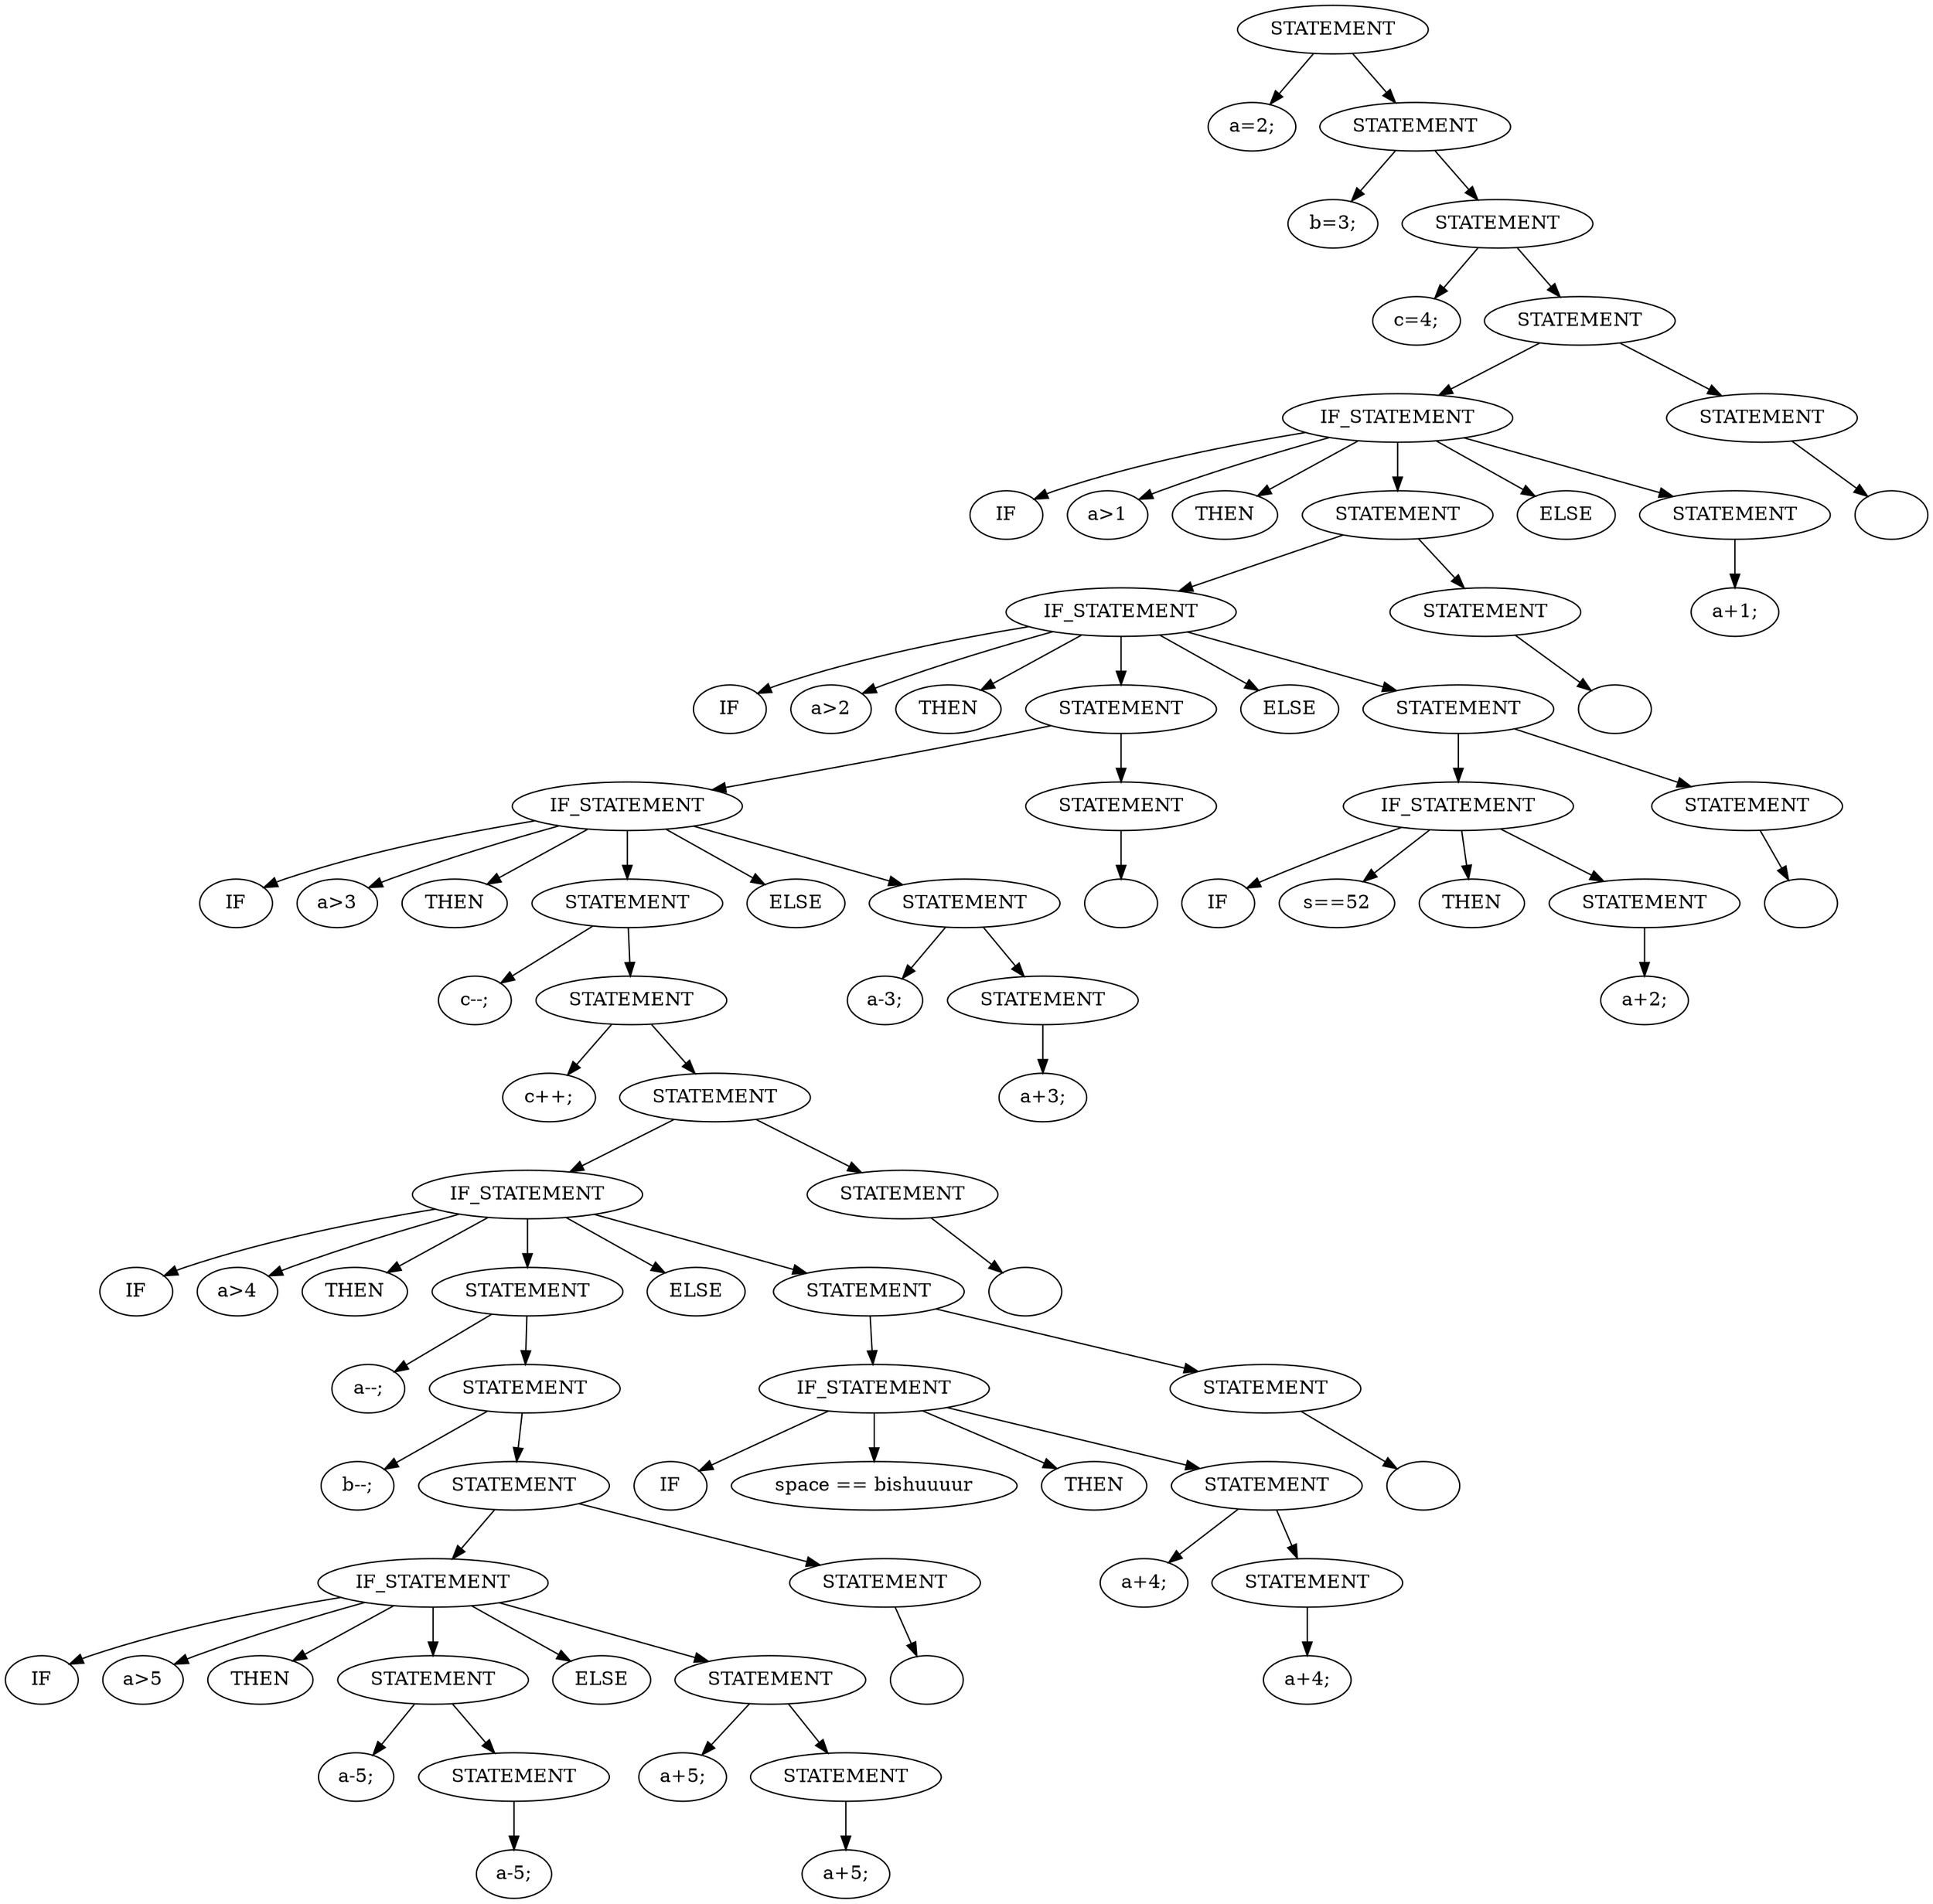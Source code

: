 digraph G {
	1 [label=STATEMENT]
	113 [label="a=2;"]
	1 -> 113
	215 [label=STATEMENT]
	327 [label="b=3;"]
	215 -> 327
	429 [label=STATEMENT]
	541 [label="c=4;"]
	429 -> 541
	643 [label=STATEMENT]
	755 [label=IF_STATEMENT]
	871 [label=IF]
	755 -> 871
	977 [label="a>1"]
	755 -> 977
	1083 [label=THEN]
	755 -> 1083
	1189 [label=STATEMENT]
	1301 [label=IF_STATEMENT]
	1417 [label=IF]
	1301 -> 1417
	1523 [label="a>2"]
	1301 -> 1523
	1629 [label=THEN]
	1301 -> 1629
	1735 [label=STATEMENT]
	1847 [label=IF_STATEMENT]
	1963 [label=IF]
	1847 -> 1963
	2069 [label="a>3"]
	1847 -> 2069
	2175 [label=THEN]
	1847 -> 2175
	2281 [label=STATEMENT]
	2393 [label="c--;"]
	2281 -> 2393
	2495 [label=STATEMENT]
	2607 [label="c++;"]
	2495 -> 2607
	2709 [label=STATEMENT]
	2821 [label=IF_STATEMENT]
	2937 [label=IF]
	2821 -> 2937
	3043 [label="a>4"]
	2821 -> 3043
	3149 [label=THEN]
	2821 -> 3149
	3255 [label=STATEMENT]
	3367 [label="a--;"]
	3255 -> 3367
	3469 [label=STATEMENT]
	3581 [label="b--;"]
	3469 -> 3581
	3683 [label=STATEMENT]
	3795 [label=IF_STATEMENT]
	3911 [label=IF]
	3795 -> 3911
	4017 [label="a>5"]
	3795 -> 4017
	4123 [label=THEN]
	3795 -> 4123
	4229 [label=STATEMENT]
	4341 [label="a-5;"]
	4229 -> 4341
	4443 [label=STATEMENT]
	4554 [label="a-5;"]
	4443 -> 4554
	4229 -> 4443
	3795 -> 4229
	4335 [label=ELSE]
	3795 -> 4335
	4441 [label=STATEMENT]
	4553 [label="a+5;"]
	4441 -> 4553
	4655 [label=STATEMENT]
	4766 [label="a+5;"]
	4655 -> 4766
	4441 -> 4655
	3795 -> 4441
	3683 -> 3795
	3897 [label=STATEMENT]
	4008 [label=" "]
	3897 -> 4008
	3683 -> 3897
	3469 -> 3683
	3255 -> 3469
	2821 -> 3255
	3361 [label=ELSE]
	2821 -> 3361
	3467 [label=STATEMENT]
	3579 [label=IF_STATEMENT]
	3693 [label=IF]
	3579 -> 3693
	3797 [label="space == bishuuuur"]
	3579 -> 3797
	3901 [label=THEN]
	3579 -> 3901
	4005 [label=STATEMENT]
	4117 [label="a+4;"]
	4005 -> 4117
	4219 [label=STATEMENT]
	4330 [label="a+4;"]
	4219 -> 4330
	4005 -> 4219
	3579 -> 4005
	3467 -> 3579
	3681 [label=STATEMENT]
	3792 [label=" "]
	3681 -> 3792
	3467 -> 3681
	2821 -> 3467
	2709 -> 2821
	2923 [label=STATEMENT]
	3034 [label=" "]
	2923 -> 3034
	2709 -> 2923
	2495 -> 2709
	2281 -> 2495
	1847 -> 2281
	2387 [label=ELSE]
	1847 -> 2387
	2493 [label=STATEMENT]
	2605 [label="a-3;"]
	2493 -> 2605
	2707 [label=STATEMENT]
	2818 [label="a+3;"]
	2707 -> 2818
	2493 -> 2707
	1847 -> 2493
	1735 -> 1847
	1949 [label=STATEMENT]
	2060 [label=" "]
	1949 -> 2060
	1735 -> 1949
	1301 -> 1735
	1841 [label=ELSE]
	1301 -> 1841
	1947 [label=STATEMENT]
	2059 [label=IF_STATEMENT]
	2173 [label=IF]
	2059 -> 2173
	2277 [label="s==52"]
	2059 -> 2277
	2381 [label=THEN]
	2059 -> 2381
	2485 [label=STATEMENT]
	2596 [label="a+2;"]
	2485 -> 2596
	2059 -> 2485
	1947 -> 2059
	2161 [label=STATEMENT]
	2272 [label=" "]
	2161 -> 2272
	1947 -> 2161
	1301 -> 1947
	1189 -> 1301
	1403 [label=STATEMENT]
	1514 [label=" "]
	1403 -> 1514
	1189 -> 1403
	755 -> 1189
	1295 [label=ELSE]
	755 -> 1295
	1401 [label=STATEMENT]
	1512 [label="a+1;"]
	1401 -> 1512
	755 -> 1401
	643 -> 755
	857 [label=STATEMENT]
	968 [label=" "]
	857 -> 968
	643 -> 857
	429 -> 643
	215 -> 429
	1 -> 215
}
